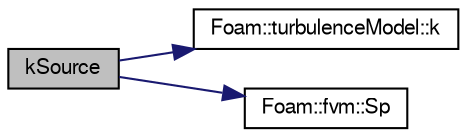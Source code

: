 digraph "kSource"
{
  bgcolor="transparent";
  edge [fontname="FreeSans",fontsize="10",labelfontname="FreeSans",labelfontsize="10"];
  node [fontname="FreeSans",fontsize="10",shape=record];
  rankdir="LR";
  Node103 [label="kSource",height=0.2,width=0.4,color="black", fillcolor="grey75", style="filled", fontcolor="black"];
  Node103 -> Node104 [color="midnightblue",fontsize="10",style="solid",fontname="FreeSans"];
  Node104 [label="Foam::turbulenceModel::k",height=0.2,width=0.4,color="black",URL="$a31314.html#a513c40f9ed37e2baed10984c3c4c57a9",tooltip="Return the turbulence kinetic energy. "];
  Node103 -> Node105 [color="midnightblue",fontsize="10",style="solid",fontname="FreeSans"];
  Node105 [label="Foam::fvm::Sp",height=0.2,width=0.4,color="black",URL="$a21135.html#a67e0938495ebeac7ad57361957720554"];
}
